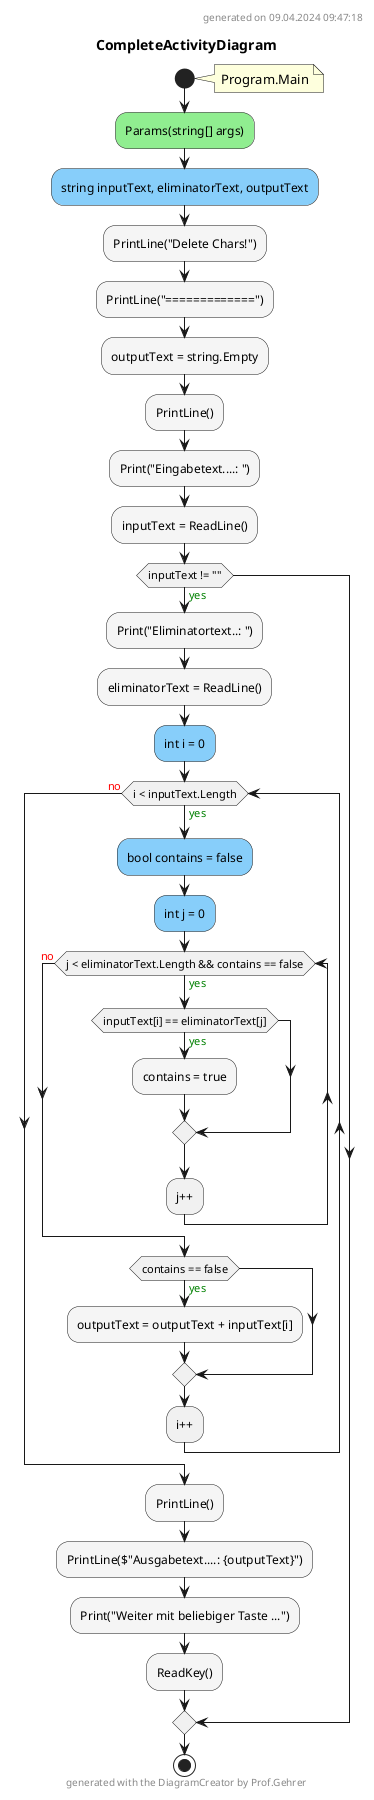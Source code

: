 @startuml CompleteActivityDiagram
header
generated on 09.04.2024 09:47:18
end header
title CompleteActivityDiagram
start
note right:  Program.Main
#LightGreen:Params(string[] args);
#LightSkyBlue:string inputText, eliminatorText, outputText;
#WhiteSmoke:PrintLine("Delete Chars!");
#WhiteSmoke:PrintLine("=============");
#WhiteSmoke:outputText = string.Empty;
#WhiteSmoke:PrintLine();
#WhiteSmoke:Print("Eingabetext....: ");
#WhiteSmoke:inputText = ReadLine();
if (inputText != "") then (<color:green>yes)
        #WhiteSmoke:Print("Eliminatortext..: ");
        #WhiteSmoke:eliminatorText = ReadLine();
        #LightSkyBlue:int i = 0;
        while (i < inputText.Length) is (<color:green>yes)
                #LightSkyBlue:bool contains = false;
                #LightSkyBlue:int j = 0;
                while (j < eliminatorText.Length && contains == false) is (<color:green>yes)
                        if (inputText[i] == eliminatorText[j]) then (<color:green>yes)
                                #WhiteSmoke:contains = true;
                        endif
                :j++;
                endwhile (<color:red>no)
                if (contains == false) then (<color:green>yes)
                        #WhiteSmoke:outputText = outputText + inputText[i];
                endif
        :i++;
        endwhile (<color:red>no)
        #WhiteSmoke:PrintLine();
        #WhiteSmoke:PrintLine($"Ausgabetext....: {outputText}");
        #WhiteSmoke:Print("Weiter mit beliebiger Taste ...");
        #WhiteSmoke:ReadKey();
endif
stop
footer
generated with the DiagramCreator by Prof.Gehrer
end footer
@enduml
